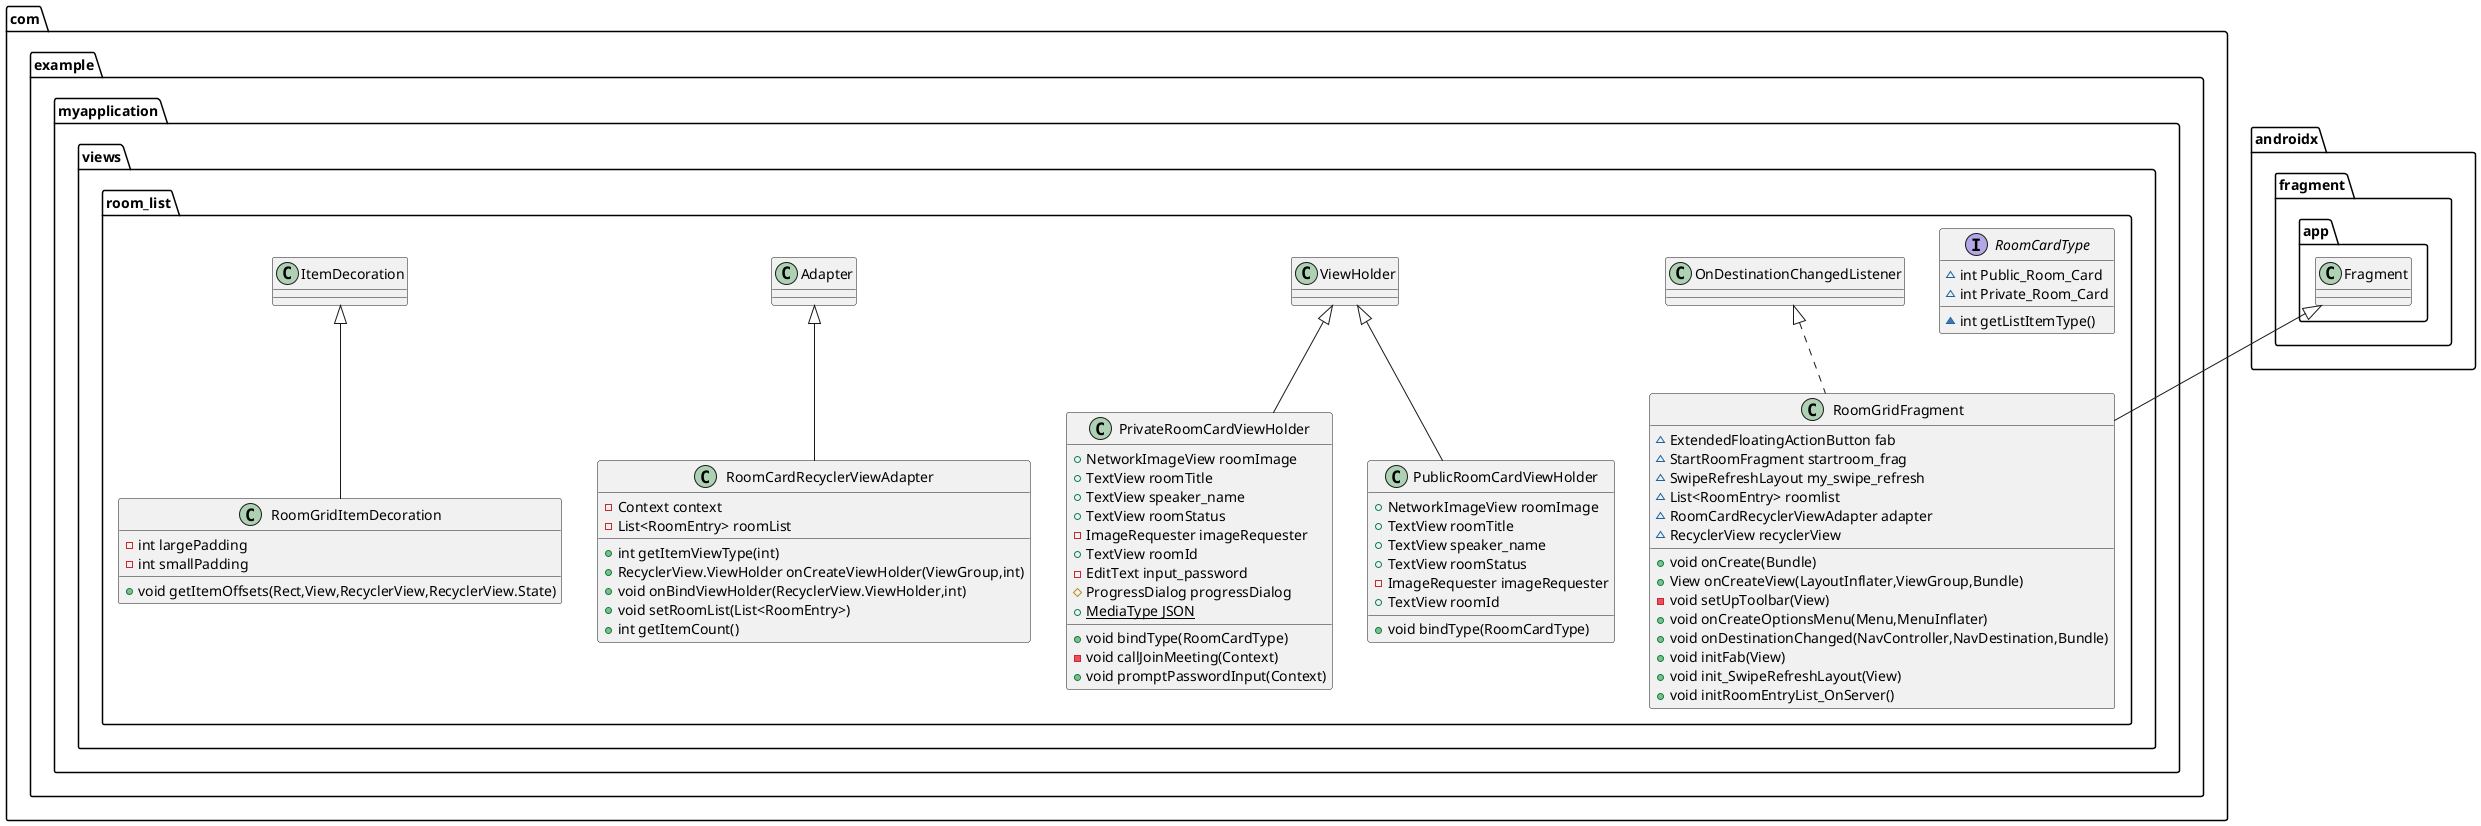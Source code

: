 @startuml
class com.example.myapplication.views.room_list.PublicRoomCardViewHolder {
+ NetworkImageView roomImage
+ TextView roomTitle
+ TextView speaker_name
+ TextView roomStatus
- ImageRequester imageRequester
+ TextView roomId
+ void bindType(RoomCardType)
}
class com.example.myapplication.views.room_list.RoomCardRecyclerViewAdapter {
- Context context
- List<RoomEntry> roomList
+ int getItemViewType(int)
+ RecyclerView.ViewHolder onCreateViewHolder(ViewGroup,int)
+ void onBindViewHolder(RecyclerView.ViewHolder,int)
+ void setRoomList(List<RoomEntry>)
+ int getItemCount()
}
class com.example.myapplication.views.room_list.PrivateRoomCardViewHolder {
+ NetworkImageView roomImage
+ TextView roomTitle
+ TextView speaker_name
+ TextView roomStatus
- ImageRequester imageRequester
+ TextView roomId
- EditText input_password
# ProgressDialog progressDialog
+ {static} MediaType JSON
+ void bindType(RoomCardType)
- void callJoinMeeting(Context)
+ void promptPasswordInput(Context)
}
class com.example.myapplication.views.room_list.RoomGridItemDecoration {
- int largePadding
- int smallPadding
+ void getItemOffsets(Rect,View,RecyclerView,RecyclerView.State)
}
class com.example.myapplication.views.room_list.RoomGridFragment {
~ ExtendedFloatingActionButton fab
~ StartRoomFragment startroom_frag
~ SwipeRefreshLayout my_swipe_refresh
~ List<RoomEntry> roomlist
~ RoomCardRecyclerViewAdapter adapter
~ RecyclerView recyclerView
+ void onCreate(Bundle)
+ View onCreateView(LayoutInflater,ViewGroup,Bundle)
- void setUpToolbar(View)
+ void onCreateOptionsMenu(Menu,MenuInflater)
+ void onDestinationChanged(NavController,NavDestination,Bundle)
+ void initFab(View)
+ void init_SwipeRefreshLayout(View)
+ void initRoomEntryList_OnServer()
}
interface com.example.myapplication.views.room_list.RoomCardType {
~ int Public_Room_Card
~ int Private_Room_Card
~ int getListItemType()
}


com.example.myapplication.views.room_list.ViewHolder <|-- com.example.myapplication.views.room_list.PublicRoomCardViewHolder
com.example.myapplication.views.room_list.Adapter <|-- com.example.myapplication.views.room_list.RoomCardRecyclerViewAdapter
com.example.myapplication.views.room_list.ViewHolder <|-- com.example.myapplication.views.room_list.PrivateRoomCardViewHolder
com.example.myapplication.views.room_list.ItemDecoration <|-- com.example.myapplication.views.room_list.RoomGridItemDecoration
com.example.myapplication.views.room_list.OnDestinationChangedListener <|.. com.example.myapplication.views.room_list.RoomGridFragment
androidx.fragment.app.Fragment <|-- com.example.myapplication.views.room_list.RoomGridFragment
@enduml